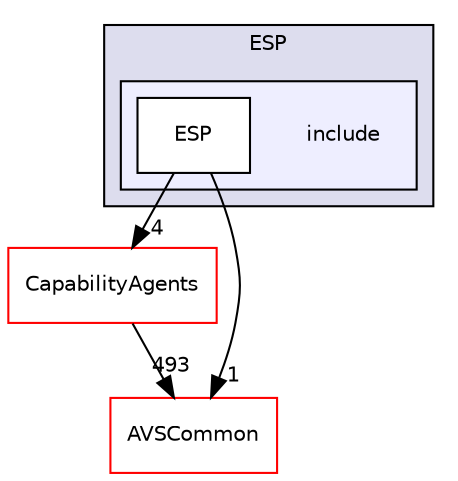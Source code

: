 digraph "/workplace/avs-device-sdk/ESP/include" {
  compound=true
  node [ fontsize="10", fontname="Helvetica"];
  edge [ labelfontsize="10", labelfontname="Helvetica"];
  subgraph clusterdir_7a19204e801bd10641b7443f97134f98 {
    graph [ bgcolor="#ddddee", pencolor="black", label="ESP" fontname="Helvetica", fontsize="10", URL="dir_7a19204e801bd10641b7443f97134f98.html"]
  subgraph clusterdir_267112b0a2321ad06565ec7c73019360 {
    graph [ bgcolor="#eeeeff", pencolor="black", label="" URL="dir_267112b0a2321ad06565ec7c73019360.html"];
    dir_267112b0a2321ad06565ec7c73019360 [shape=plaintext label="include"];
    dir_bd48e4bbe806c11c443b3257b5e876fd [shape=box label="ESP" color="black" fillcolor="white" style="filled" URL="dir_bd48e4bbe806c11c443b3257b5e876fd.html"];
  }
  }
  dir_7cf910bd1d7603f12ef47ff650cec893 [shape=box label="CapabilityAgents" fillcolor="white" style="filled" color="red" URL="dir_7cf910bd1d7603f12ef47ff650cec893.html"];
  dir_13e65effb2bde530b17b3d5eefcd0266 [shape=box label="AVSCommon" fillcolor="white" style="filled" color="red" URL="dir_13e65effb2bde530b17b3d5eefcd0266.html"];
  dir_7cf910bd1d7603f12ef47ff650cec893->dir_13e65effb2bde530b17b3d5eefcd0266 [headlabel="493", labeldistance=1.5 headhref="dir_000049_000015.html"];
  dir_bd48e4bbe806c11c443b3257b5e876fd->dir_7cf910bd1d7603f12ef47ff650cec893 [headlabel="4", labeldistance=1.5 headhref="dir_000228_000049.html"];
  dir_bd48e4bbe806c11c443b3257b5e876fd->dir_13e65effb2bde530b17b3d5eefcd0266 [headlabel="1", labeldistance=1.5 headhref="dir_000228_000015.html"];
}
